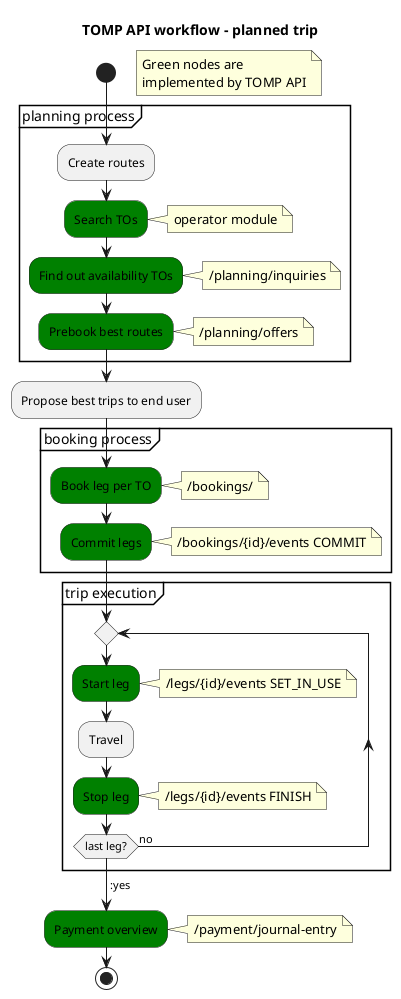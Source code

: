 @startuml planned-trip

title TOMP API workflow - planned trip

start

floating note right: Green nodes are \nimplemented by TOMP API

partition "planning process" {
:Create routes;
#green:Search TOs;
note right
  operator module
end note
#green:Find out availability TOs;
note right
  /planning/inquiries
end note
#green:Prebook best routes;
note right
  /planning/offers
end note
}

:Propose best trips to end user;

partition "booking process" {
#green:Book leg per TO;
note right
  /bookings/
end note
#green:Commit legs;
note right
  /bookings/{id}/events COMMIT
end note
}

partition "trip execution" {
repeat 
#green:Start leg;
note right
  /legs/{id}/events SET_IN_USE
end note
:Travel;
#green:Stop leg;
note right
  /legs/{id}/events FINISH
end note
repeat while (last leg?) is (no)
->:yes;
}

#green:Payment overview;
note right
  /payment/journal-entry
end note

stop

@enduml